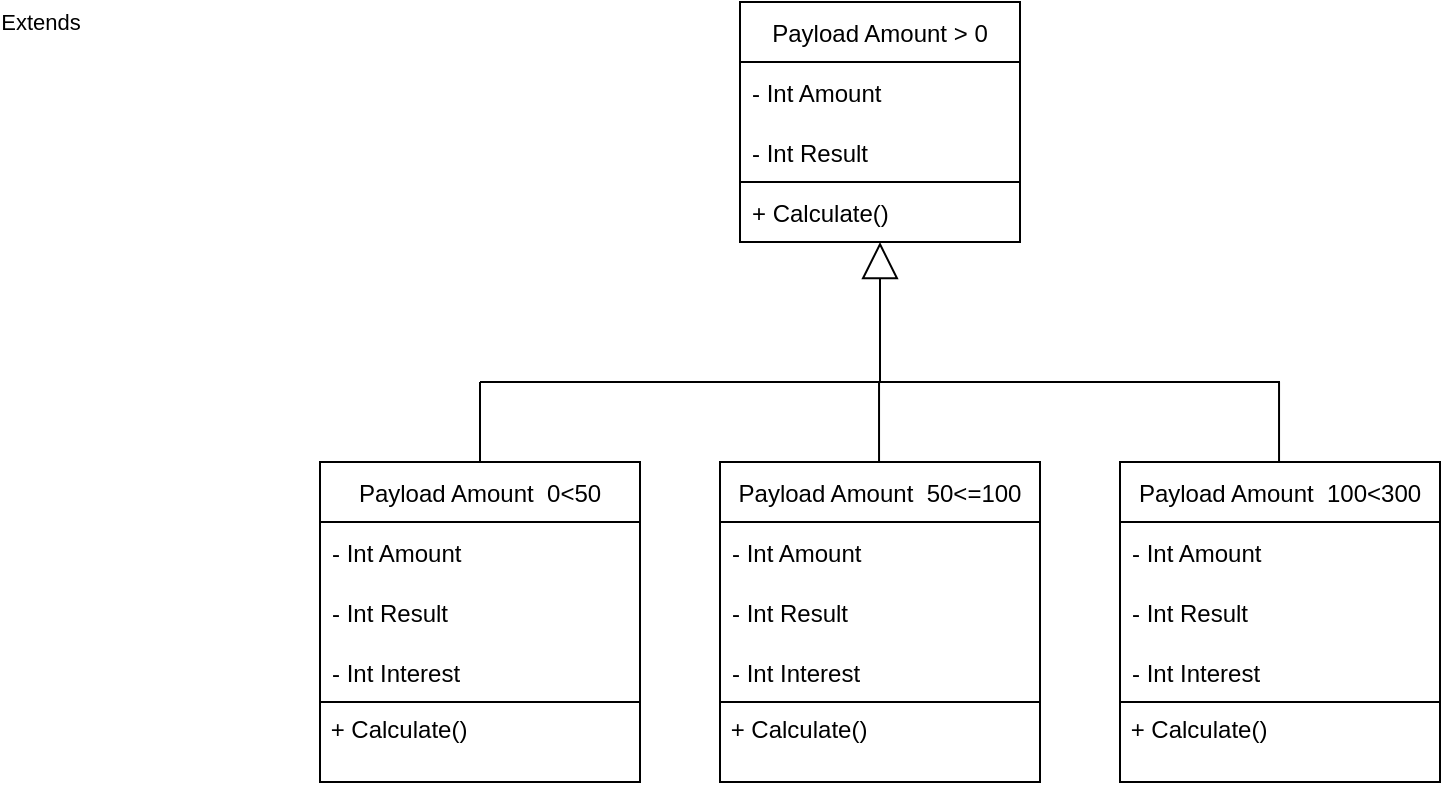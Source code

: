 <mxfile version="20.0.3" type="device"><diagram id="C5RBs43oDa-KdzZeNtuy" name="Page-1"><mxGraphModel dx="827" dy="421" grid="1" gridSize="10" guides="1" tooltips="1" connect="1" arrows="1" fold="1" page="1" pageScale="1" pageWidth="827" pageHeight="1169" math="0" shadow="0"><root><mxCell id="WIyWlLk6GJQsqaUBKTNV-0"/><mxCell id="WIyWlLk6GJQsqaUBKTNV-1" parent="WIyWlLk6GJQsqaUBKTNV-0"/><mxCell id="Vd0c-x71nebKX_0iLTYb-0" value="Payload Amount &gt; 0" style="swimlane;fontStyle=0;childLayout=stackLayout;horizontal=1;startSize=30;horizontalStack=0;resizeParent=1;resizeParentMax=0;resizeLast=0;collapsible=1;marginBottom=0;" vertex="1" parent="WIyWlLk6GJQsqaUBKTNV-1"><mxGeometry x="370" y="130" width="140" height="120" as="geometry"/></mxCell><mxCell id="Vd0c-x71nebKX_0iLTYb-1" value="- Int Amount" style="text;strokeColor=none;fillColor=none;align=left;verticalAlign=middle;spacingLeft=4;spacingRight=4;overflow=hidden;points=[[0,0.5],[1,0.5]];portConstraint=eastwest;rotatable=0;" vertex="1" parent="Vd0c-x71nebKX_0iLTYb-0"><mxGeometry y="30" width="140" height="30" as="geometry"/></mxCell><mxCell id="Vd0c-x71nebKX_0iLTYb-2" value="- Int Result" style="text;strokeColor=none;fillColor=none;align=left;verticalAlign=middle;spacingLeft=4;spacingRight=4;overflow=hidden;points=[[0,0.5],[1,0.5]];portConstraint=eastwest;rotatable=0;" vertex="1" parent="Vd0c-x71nebKX_0iLTYb-0"><mxGeometry y="60" width="140" height="30" as="geometry"/></mxCell><mxCell id="Vd0c-x71nebKX_0iLTYb-3" value="+ Calculate()" style="text;strokeColor=none;fillColor=none;align=left;verticalAlign=middle;spacingLeft=4;spacingRight=4;overflow=hidden;points=[[0,0.5],[1,0.5]];portConstraint=eastwest;rotatable=0;" vertex="1" parent="Vd0c-x71nebKX_0iLTYb-0"><mxGeometry y="90" width="140" height="30" as="geometry"/></mxCell><mxCell id="Vd0c-x71nebKX_0iLTYb-5" value="" style="endArrow=none;html=1;rounded=0;entryX=1;entryY=1;entryDx=0;entryDy=0;entryPerimeter=0;" edge="1" parent="Vd0c-x71nebKX_0iLTYb-0" target="Vd0c-x71nebKX_0iLTYb-2"><mxGeometry width="50" height="50" relative="1" as="geometry"><mxPoint y="90" as="sourcePoint"/><mxPoint x="100" y="30" as="targetPoint"/></mxGeometry></mxCell><mxCell id="Vd0c-x71nebKX_0iLTYb-6" value="Payload Amount  0&lt;50" style="swimlane;fontStyle=0;childLayout=stackLayout;horizontal=1;startSize=30;horizontalStack=0;resizeParent=1;resizeParentMax=0;resizeLast=0;collapsible=1;marginBottom=0;" vertex="1" parent="WIyWlLk6GJQsqaUBKTNV-1"><mxGeometry x="160" y="360" width="160" height="160" as="geometry"/></mxCell><mxCell id="Vd0c-x71nebKX_0iLTYb-7" value="- Int Amount" style="text;strokeColor=none;fillColor=none;align=left;verticalAlign=middle;spacingLeft=4;spacingRight=4;overflow=hidden;points=[[0,0.5],[1,0.5]];portConstraint=eastwest;rotatable=0;" vertex="1" parent="Vd0c-x71nebKX_0iLTYb-6"><mxGeometry y="30" width="160" height="30" as="geometry"/></mxCell><mxCell id="Vd0c-x71nebKX_0iLTYb-8" value="- Int Result" style="text;strokeColor=none;fillColor=none;align=left;verticalAlign=middle;spacingLeft=4;spacingRight=4;overflow=hidden;points=[[0,0.5],[1,0.5]];portConstraint=eastwest;rotatable=0;" vertex="1" parent="Vd0c-x71nebKX_0iLTYb-6"><mxGeometry y="60" width="160" height="30" as="geometry"/></mxCell><mxCell id="Vd0c-x71nebKX_0iLTYb-21" value="" style="endArrow=none;html=1;rounded=0;entryX=1;entryY=0;entryDx=0;entryDy=0;" edge="1" parent="Vd0c-x71nebKX_0iLTYb-6" target="Vd0c-x71nebKX_0iLTYb-20"><mxGeometry width="50" height="50" relative="1" as="geometry"><mxPoint y="120" as="sourcePoint"/><mxPoint x="50" y="70" as="targetPoint"/></mxGeometry></mxCell><mxCell id="Vd0c-x71nebKX_0iLTYb-9" value="- Int Interest" style="text;strokeColor=none;fillColor=none;align=left;verticalAlign=middle;spacingLeft=4;spacingRight=4;overflow=hidden;points=[[0,0.5],[1,0.5]];portConstraint=eastwest;rotatable=0;" vertex="1" parent="Vd0c-x71nebKX_0iLTYb-6"><mxGeometry y="90" width="160" height="30" as="geometry"/></mxCell><mxCell id="Vd0c-x71nebKX_0iLTYb-20" value="&amp;nbsp;+ Calculate()" style="text;whiteSpace=wrap;html=1;" vertex="1" parent="Vd0c-x71nebKX_0iLTYb-6"><mxGeometry y="120" width="160" height="40" as="geometry"/></mxCell><mxCell id="Vd0c-x71nebKX_0iLTYb-22" value="Payload Amount  50&lt;=100" style="swimlane;fontStyle=0;childLayout=stackLayout;horizontal=1;startSize=30;horizontalStack=0;resizeParent=1;resizeParentMax=0;resizeLast=0;collapsible=1;marginBottom=0;" vertex="1" parent="WIyWlLk6GJQsqaUBKTNV-1"><mxGeometry x="360" y="360" width="160" height="160" as="geometry"/></mxCell><mxCell id="Vd0c-x71nebKX_0iLTYb-23" value="- Int Amount" style="text;strokeColor=none;fillColor=none;align=left;verticalAlign=middle;spacingLeft=4;spacingRight=4;overflow=hidden;points=[[0,0.5],[1,0.5]];portConstraint=eastwest;rotatable=0;" vertex="1" parent="Vd0c-x71nebKX_0iLTYb-22"><mxGeometry y="30" width="160" height="30" as="geometry"/></mxCell><mxCell id="Vd0c-x71nebKX_0iLTYb-24" value="- Int Result" style="text;strokeColor=none;fillColor=none;align=left;verticalAlign=middle;spacingLeft=4;spacingRight=4;overflow=hidden;points=[[0,0.5],[1,0.5]];portConstraint=eastwest;rotatable=0;" vertex="1" parent="Vd0c-x71nebKX_0iLTYb-22"><mxGeometry y="60" width="160" height="30" as="geometry"/></mxCell><mxCell id="Vd0c-x71nebKX_0iLTYb-25" value="" style="endArrow=none;html=1;rounded=0;entryX=1;entryY=0;entryDx=0;entryDy=0;" edge="1" parent="Vd0c-x71nebKX_0iLTYb-22" target="Vd0c-x71nebKX_0iLTYb-27"><mxGeometry width="50" height="50" relative="1" as="geometry"><mxPoint y="120" as="sourcePoint"/><mxPoint x="50" y="70" as="targetPoint"/></mxGeometry></mxCell><mxCell id="Vd0c-x71nebKX_0iLTYb-26" value="- Int Interest" style="text;strokeColor=none;fillColor=none;align=left;verticalAlign=middle;spacingLeft=4;spacingRight=4;overflow=hidden;points=[[0,0.5],[1,0.5]];portConstraint=eastwest;rotatable=0;" vertex="1" parent="Vd0c-x71nebKX_0iLTYb-22"><mxGeometry y="90" width="160" height="30" as="geometry"/></mxCell><mxCell id="Vd0c-x71nebKX_0iLTYb-27" value="&amp;nbsp;+ Calculate()" style="text;whiteSpace=wrap;html=1;" vertex="1" parent="Vd0c-x71nebKX_0iLTYb-22"><mxGeometry y="120" width="160" height="40" as="geometry"/></mxCell><mxCell id="Vd0c-x71nebKX_0iLTYb-28" value="Payload Amount  100&lt;300" style="swimlane;fontStyle=0;childLayout=stackLayout;horizontal=1;startSize=30;horizontalStack=0;resizeParent=1;resizeParentMax=0;resizeLast=0;collapsible=1;marginBottom=0;" vertex="1" parent="WIyWlLk6GJQsqaUBKTNV-1"><mxGeometry x="560" y="360" width="160" height="160" as="geometry"/></mxCell><mxCell id="Vd0c-x71nebKX_0iLTYb-29" value="- Int Amount" style="text;strokeColor=none;fillColor=none;align=left;verticalAlign=middle;spacingLeft=4;spacingRight=4;overflow=hidden;points=[[0,0.5],[1,0.5]];portConstraint=eastwest;rotatable=0;" vertex="1" parent="Vd0c-x71nebKX_0iLTYb-28"><mxGeometry y="30" width="160" height="30" as="geometry"/></mxCell><mxCell id="Vd0c-x71nebKX_0iLTYb-30" value="- Int Result" style="text;strokeColor=none;fillColor=none;align=left;verticalAlign=middle;spacingLeft=4;spacingRight=4;overflow=hidden;points=[[0,0.5],[1,0.5]];portConstraint=eastwest;rotatable=0;" vertex="1" parent="Vd0c-x71nebKX_0iLTYb-28"><mxGeometry y="60" width="160" height="30" as="geometry"/></mxCell><mxCell id="Vd0c-x71nebKX_0iLTYb-31" value="" style="endArrow=none;html=1;rounded=0;entryX=1;entryY=0;entryDx=0;entryDy=0;" edge="1" parent="Vd0c-x71nebKX_0iLTYb-28" target="Vd0c-x71nebKX_0iLTYb-33"><mxGeometry width="50" height="50" relative="1" as="geometry"><mxPoint y="120" as="sourcePoint"/><mxPoint x="50" y="70" as="targetPoint"/></mxGeometry></mxCell><mxCell id="Vd0c-x71nebKX_0iLTYb-32" value="- Int Interest" style="text;strokeColor=none;fillColor=none;align=left;verticalAlign=middle;spacingLeft=4;spacingRight=4;overflow=hidden;points=[[0,0.5],[1,0.5]];portConstraint=eastwest;rotatable=0;" vertex="1" parent="Vd0c-x71nebKX_0iLTYb-28"><mxGeometry y="90" width="160" height="30" as="geometry"/></mxCell><mxCell id="Vd0c-x71nebKX_0iLTYb-33" value="&amp;nbsp;+ Calculate()" style="text;whiteSpace=wrap;html=1;" vertex="1" parent="Vd0c-x71nebKX_0iLTYb-28"><mxGeometry y="120" width="160" height="40" as="geometry"/></mxCell><mxCell id="Vd0c-x71nebKX_0iLTYb-35" value="" style="endArrow=none;html=1;rounded=0;entryX=0.5;entryY=0;entryDx=0;entryDy=0;" edge="1" parent="WIyWlLk6GJQsqaUBKTNV-1" target="Vd0c-x71nebKX_0iLTYb-6"><mxGeometry width="50" height="50" relative="1" as="geometry"><mxPoint x="240" y="320" as="sourcePoint"/><mxPoint x="470" y="330" as="targetPoint"/></mxGeometry></mxCell><mxCell id="Vd0c-x71nebKX_0iLTYb-36" value="" style="endArrow=none;html=1;rounded=0;entryX=0.5;entryY=0;entryDx=0;entryDy=0;" edge="1" parent="WIyWlLk6GJQsqaUBKTNV-1"><mxGeometry width="50" height="50" relative="1" as="geometry"><mxPoint x="439.52" y="320" as="sourcePoint"/><mxPoint x="439.52" y="360" as="targetPoint"/></mxGeometry></mxCell><mxCell id="Vd0c-x71nebKX_0iLTYb-37" value="" style="endArrow=none;html=1;rounded=0;entryX=0.5;entryY=0;entryDx=0;entryDy=0;" edge="1" parent="WIyWlLk6GJQsqaUBKTNV-1"><mxGeometry width="50" height="50" relative="1" as="geometry"><mxPoint x="639.52" y="320" as="sourcePoint"/><mxPoint x="639.52" y="360" as="targetPoint"/></mxGeometry></mxCell><mxCell id="Vd0c-x71nebKX_0iLTYb-38" value="" style="endArrow=none;html=1;rounded=0;" edge="1" parent="WIyWlLk6GJQsqaUBKTNV-1"><mxGeometry width="50" height="50" relative="1" as="geometry"><mxPoint x="240" y="320" as="sourcePoint"/><mxPoint x="640" y="320" as="targetPoint"/></mxGeometry></mxCell><mxCell id="Vd0c-x71nebKX_0iLTYb-41" value="Extends" style="endArrow=block;endSize=16;endFill=0;html=1;rounded=0;entryX=0.5;entryY=1;entryDx=0;entryDy=0;entryPerimeter=0;" edge="1" parent="WIyWlLk6GJQsqaUBKTNV-1" target="Vd0c-x71nebKX_0iLTYb-3"><mxGeometry x="1" y="434" width="160" relative="1" as="geometry"><mxPoint x="440" y="320" as="sourcePoint"/><mxPoint x="340" y="250" as="targetPoint"/><mxPoint x="14" y="-110" as="offset"/></mxGeometry></mxCell></root></mxGraphModel></diagram></mxfile>